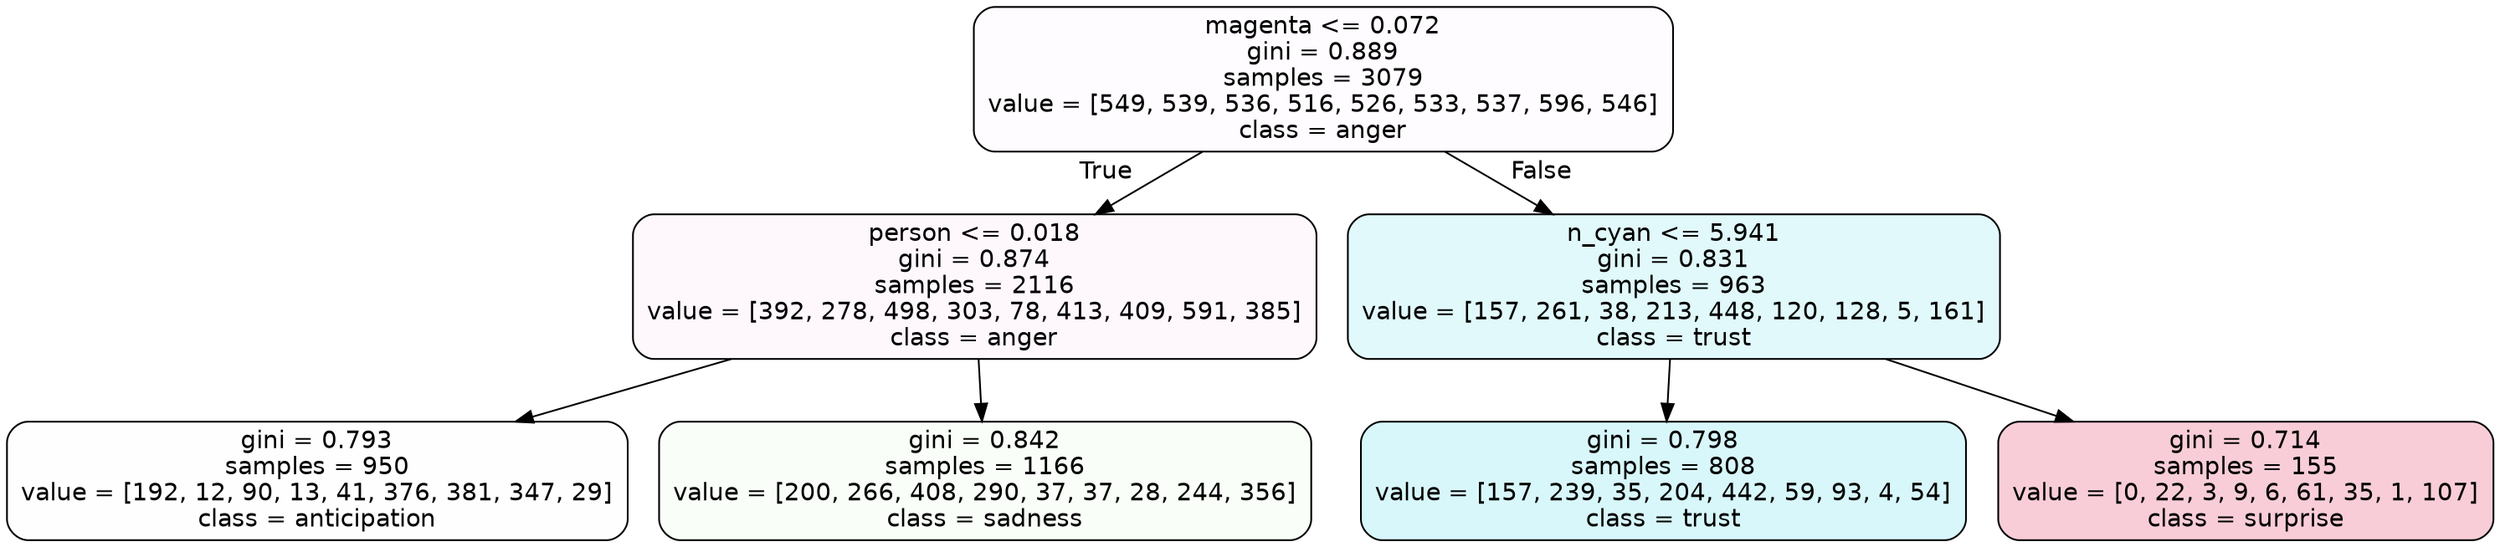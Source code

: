 digraph Tree {
node [shape=box, style="filled, rounded", color="black", fontname=helvetica] ;
edge [fontname=helvetica] ;
0 [label="magenta <= 0.072\ngini = 0.889\nsamples = 3079\nvalue = [549, 539, 536, 516, 526, 533, 537, 596, 546]\nclass = anger", fillcolor="#e539d703"] ;
1 [label="person <= 0.018\ngini = 0.874\nsamples = 2116\nvalue = [392, 278, 498, 303, 78, 413, 409, 591, 385]\nclass = anger", fillcolor="#e539d708"] ;
0 -> 1 [labeldistance=2.5, labelangle=45, headlabel="True"] ;
2 [label="gini = 0.793\nsamples = 950\nvalue = [192, 12, 90, 13, 41, 376, 381, 347, 29]\nclass = anticipation", fillcolor="#8139e501"] ;
1 -> 2 ;
3 [label="gini = 0.842\nsamples = 1166\nvalue = [200, 266, 408, 290, 37, 37, 28, 244, 356]\nclass = sadness", fillcolor="#64e53909"] ;
1 -> 3 ;
4 [label="n_cyan <= 5.941\ngini = 0.831\nsamples = 963\nvalue = [157, 261, 38, 213, 448, 120, 128, 5, 161]\nclass = trust", fillcolor="#39d7e526"] ;
0 -> 4 [labeldistance=2.5, labelangle=-45, headlabel="False"] ;
5 [label="gini = 0.798\nsamples = 808\nvalue = [157, 239, 35, 204, 442, 59, 93, 4, 54]\nclass = trust", fillcolor="#39d7e531"] ;
4 -> 5 ;
6 [label="gini = 0.714\nsamples = 155\nvalue = [0, 22, 3, 9, 6, 61, 35, 1, 107]\nclass = surprise", fillcolor="#e5396440"] ;
4 -> 6 ;
}